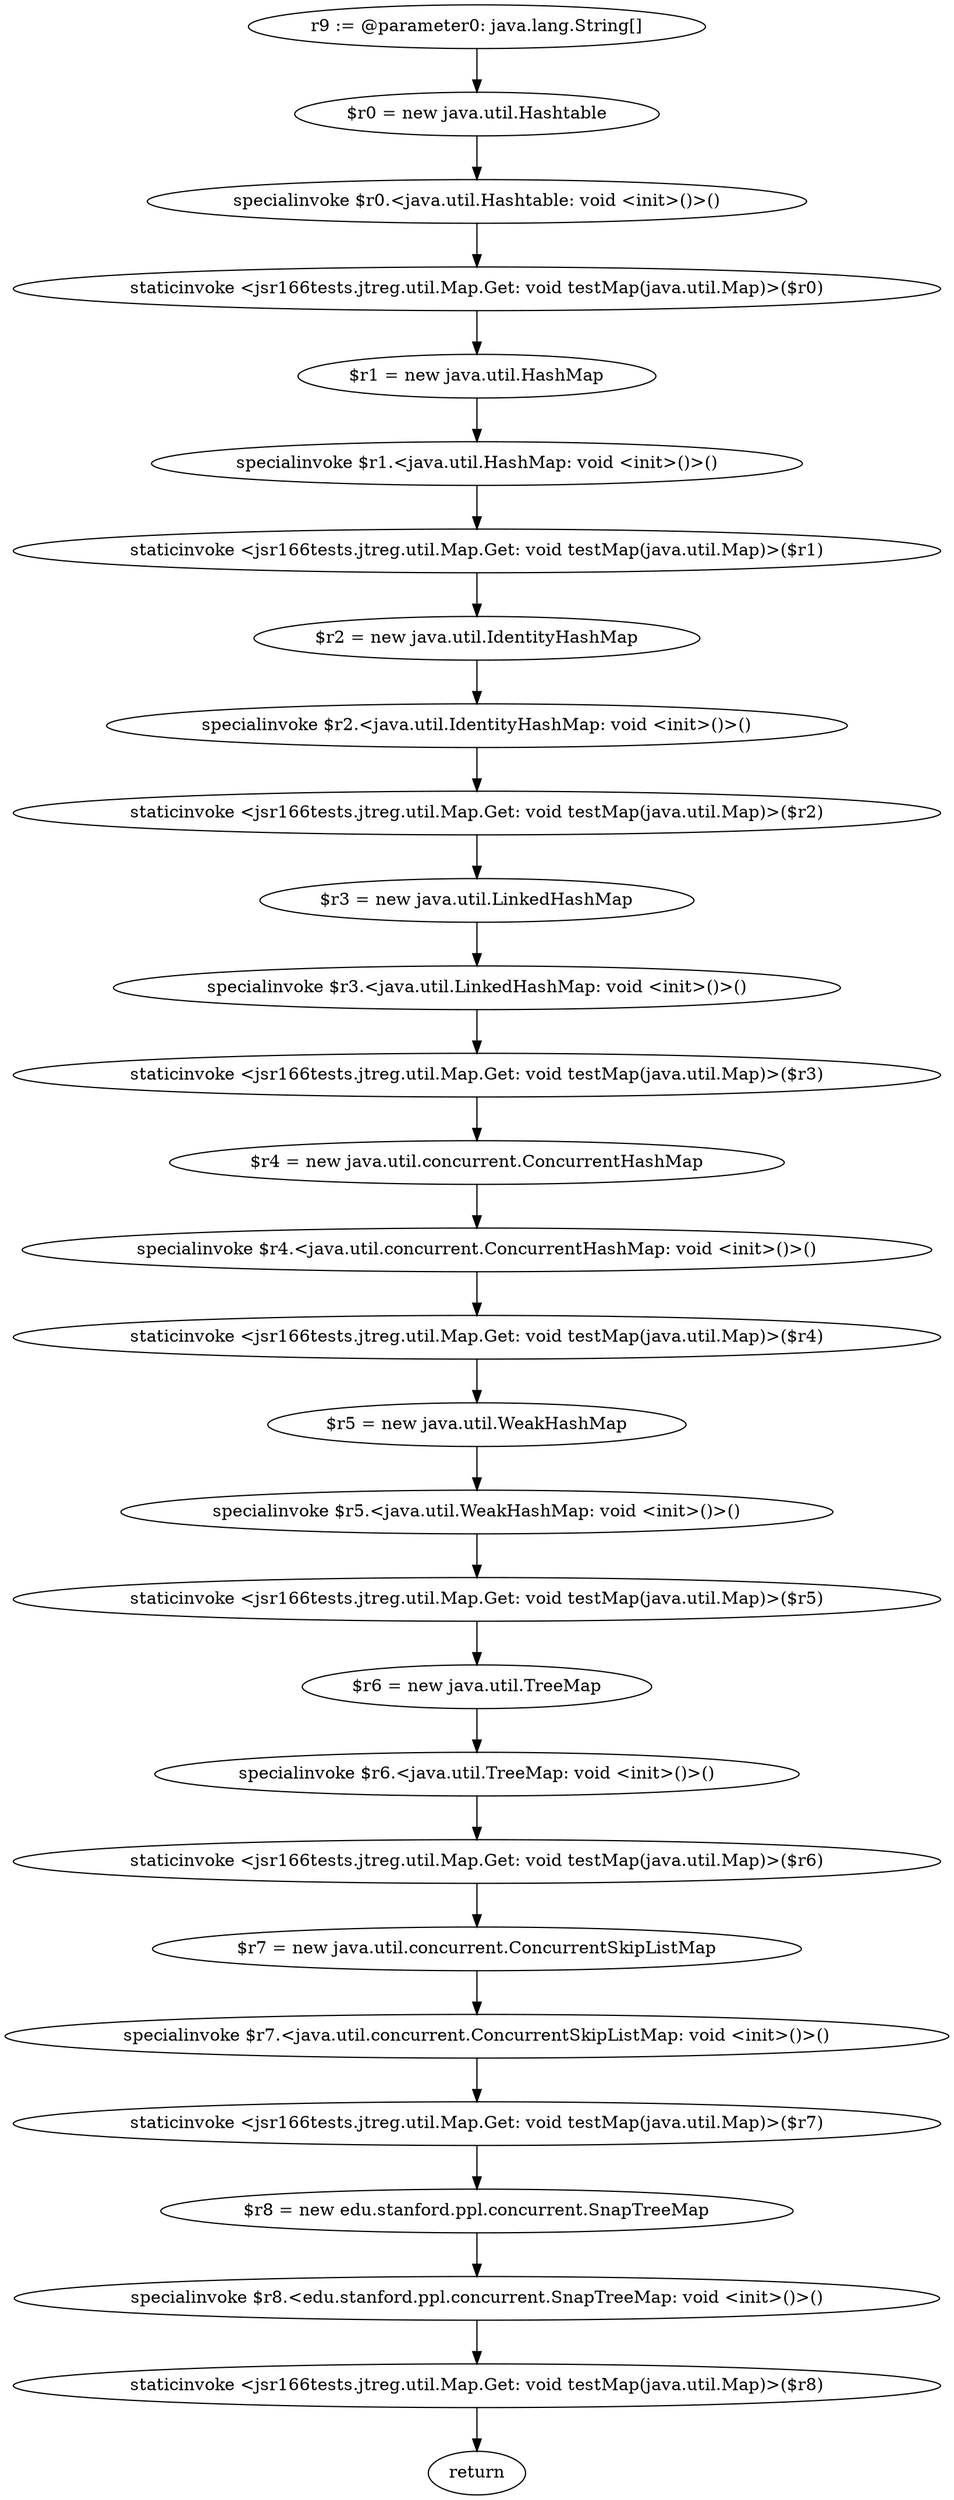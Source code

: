 digraph "unitGraph" {
    "r9 := @parameter0: java.lang.String[]"
    "$r0 = new java.util.Hashtable"
    "specialinvoke $r0.<java.util.Hashtable: void <init>()>()"
    "staticinvoke <jsr166tests.jtreg.util.Map.Get: void testMap(java.util.Map)>($r0)"
    "$r1 = new java.util.HashMap"
    "specialinvoke $r1.<java.util.HashMap: void <init>()>()"
    "staticinvoke <jsr166tests.jtreg.util.Map.Get: void testMap(java.util.Map)>($r1)"
    "$r2 = new java.util.IdentityHashMap"
    "specialinvoke $r2.<java.util.IdentityHashMap: void <init>()>()"
    "staticinvoke <jsr166tests.jtreg.util.Map.Get: void testMap(java.util.Map)>($r2)"
    "$r3 = new java.util.LinkedHashMap"
    "specialinvoke $r3.<java.util.LinkedHashMap: void <init>()>()"
    "staticinvoke <jsr166tests.jtreg.util.Map.Get: void testMap(java.util.Map)>($r3)"
    "$r4 = new java.util.concurrent.ConcurrentHashMap"
    "specialinvoke $r4.<java.util.concurrent.ConcurrentHashMap: void <init>()>()"
    "staticinvoke <jsr166tests.jtreg.util.Map.Get: void testMap(java.util.Map)>($r4)"
    "$r5 = new java.util.WeakHashMap"
    "specialinvoke $r5.<java.util.WeakHashMap: void <init>()>()"
    "staticinvoke <jsr166tests.jtreg.util.Map.Get: void testMap(java.util.Map)>($r5)"
    "$r6 = new java.util.TreeMap"
    "specialinvoke $r6.<java.util.TreeMap: void <init>()>()"
    "staticinvoke <jsr166tests.jtreg.util.Map.Get: void testMap(java.util.Map)>($r6)"
    "$r7 = new java.util.concurrent.ConcurrentSkipListMap"
    "specialinvoke $r7.<java.util.concurrent.ConcurrentSkipListMap: void <init>()>()"
    "staticinvoke <jsr166tests.jtreg.util.Map.Get: void testMap(java.util.Map)>($r7)"
    "$r8 = new edu.stanford.ppl.concurrent.SnapTreeMap"
    "specialinvoke $r8.<edu.stanford.ppl.concurrent.SnapTreeMap: void <init>()>()"
    "staticinvoke <jsr166tests.jtreg.util.Map.Get: void testMap(java.util.Map)>($r8)"
    "return"
    "r9 := @parameter0: java.lang.String[]"->"$r0 = new java.util.Hashtable";
    "$r0 = new java.util.Hashtable"->"specialinvoke $r0.<java.util.Hashtable: void <init>()>()";
    "specialinvoke $r0.<java.util.Hashtable: void <init>()>()"->"staticinvoke <jsr166tests.jtreg.util.Map.Get: void testMap(java.util.Map)>($r0)";
    "staticinvoke <jsr166tests.jtreg.util.Map.Get: void testMap(java.util.Map)>($r0)"->"$r1 = new java.util.HashMap";
    "$r1 = new java.util.HashMap"->"specialinvoke $r1.<java.util.HashMap: void <init>()>()";
    "specialinvoke $r1.<java.util.HashMap: void <init>()>()"->"staticinvoke <jsr166tests.jtreg.util.Map.Get: void testMap(java.util.Map)>($r1)";
    "staticinvoke <jsr166tests.jtreg.util.Map.Get: void testMap(java.util.Map)>($r1)"->"$r2 = new java.util.IdentityHashMap";
    "$r2 = new java.util.IdentityHashMap"->"specialinvoke $r2.<java.util.IdentityHashMap: void <init>()>()";
    "specialinvoke $r2.<java.util.IdentityHashMap: void <init>()>()"->"staticinvoke <jsr166tests.jtreg.util.Map.Get: void testMap(java.util.Map)>($r2)";
    "staticinvoke <jsr166tests.jtreg.util.Map.Get: void testMap(java.util.Map)>($r2)"->"$r3 = new java.util.LinkedHashMap";
    "$r3 = new java.util.LinkedHashMap"->"specialinvoke $r3.<java.util.LinkedHashMap: void <init>()>()";
    "specialinvoke $r3.<java.util.LinkedHashMap: void <init>()>()"->"staticinvoke <jsr166tests.jtreg.util.Map.Get: void testMap(java.util.Map)>($r3)";
    "staticinvoke <jsr166tests.jtreg.util.Map.Get: void testMap(java.util.Map)>($r3)"->"$r4 = new java.util.concurrent.ConcurrentHashMap";
    "$r4 = new java.util.concurrent.ConcurrentHashMap"->"specialinvoke $r4.<java.util.concurrent.ConcurrentHashMap: void <init>()>()";
    "specialinvoke $r4.<java.util.concurrent.ConcurrentHashMap: void <init>()>()"->"staticinvoke <jsr166tests.jtreg.util.Map.Get: void testMap(java.util.Map)>($r4)";
    "staticinvoke <jsr166tests.jtreg.util.Map.Get: void testMap(java.util.Map)>($r4)"->"$r5 = new java.util.WeakHashMap";
    "$r5 = new java.util.WeakHashMap"->"specialinvoke $r5.<java.util.WeakHashMap: void <init>()>()";
    "specialinvoke $r5.<java.util.WeakHashMap: void <init>()>()"->"staticinvoke <jsr166tests.jtreg.util.Map.Get: void testMap(java.util.Map)>($r5)";
    "staticinvoke <jsr166tests.jtreg.util.Map.Get: void testMap(java.util.Map)>($r5)"->"$r6 = new java.util.TreeMap";
    "$r6 = new java.util.TreeMap"->"specialinvoke $r6.<java.util.TreeMap: void <init>()>()";
    "specialinvoke $r6.<java.util.TreeMap: void <init>()>()"->"staticinvoke <jsr166tests.jtreg.util.Map.Get: void testMap(java.util.Map)>($r6)";
    "staticinvoke <jsr166tests.jtreg.util.Map.Get: void testMap(java.util.Map)>($r6)"->"$r7 = new java.util.concurrent.ConcurrentSkipListMap";
    "$r7 = new java.util.concurrent.ConcurrentSkipListMap"->"specialinvoke $r7.<java.util.concurrent.ConcurrentSkipListMap: void <init>()>()";
    "specialinvoke $r7.<java.util.concurrent.ConcurrentSkipListMap: void <init>()>()"->"staticinvoke <jsr166tests.jtreg.util.Map.Get: void testMap(java.util.Map)>($r7)";
    "staticinvoke <jsr166tests.jtreg.util.Map.Get: void testMap(java.util.Map)>($r7)"->"$r8 = new edu.stanford.ppl.concurrent.SnapTreeMap";
    "$r8 = new edu.stanford.ppl.concurrent.SnapTreeMap"->"specialinvoke $r8.<edu.stanford.ppl.concurrent.SnapTreeMap: void <init>()>()";
    "specialinvoke $r8.<edu.stanford.ppl.concurrent.SnapTreeMap: void <init>()>()"->"staticinvoke <jsr166tests.jtreg.util.Map.Get: void testMap(java.util.Map)>($r8)";
    "staticinvoke <jsr166tests.jtreg.util.Map.Get: void testMap(java.util.Map)>($r8)"->"return";
}
